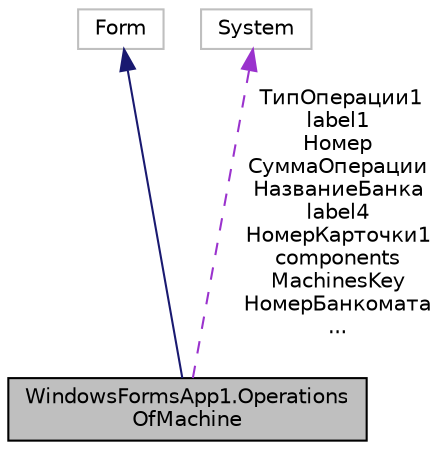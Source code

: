 digraph "WindowsFormsApp1.OperationsOfMachine"
{
 // LATEX_PDF_SIZE
  edge [fontname="Helvetica",fontsize="10",labelfontname="Helvetica",labelfontsize="10"];
  node [fontname="Helvetica",fontsize="10",shape=record];
  Node1 [label="WindowsFormsApp1.Operations\lOfMachine",height=0.2,width=0.4,color="black", fillcolor="grey75", style="filled", fontcolor="black",tooltip=" "];
  Node2 -> Node1 [dir="back",color="midnightblue",fontsize="10",style="solid"];
  Node2 [label="Form",height=0.2,width=0.4,color="grey75", fillcolor="white", style="filled",tooltip=" "];
  Node3 -> Node1 [dir="back",color="darkorchid3",fontsize="10",style="dashed",label=" ТипОперации1\nlabel1\nНомер\nСуммаОперации\nНазваниеБанка\nlabel4\nНомерКарточки1\ncomponents\nMachinesKey\nНомерБанкомата\n..." ];
  Node3 [label="System",height=0.2,width=0.4,color="grey75", fillcolor="white", style="filled",tooltip=" "];
}

